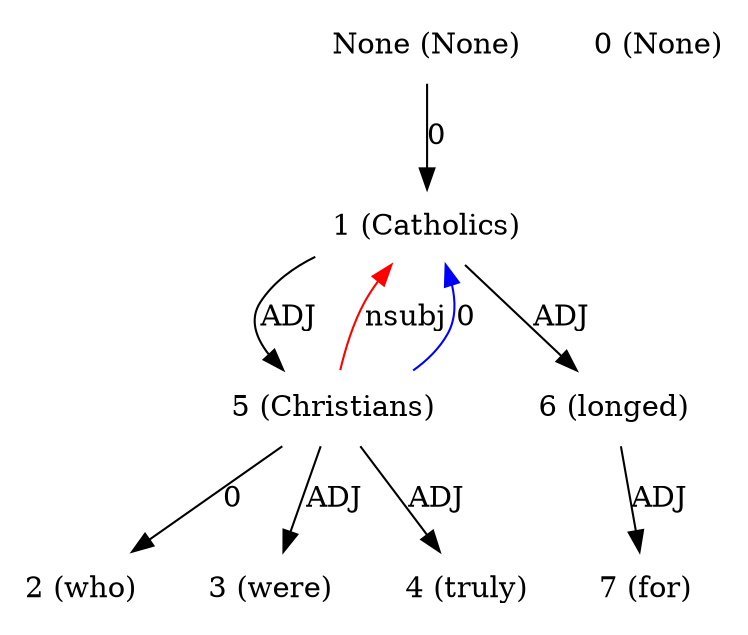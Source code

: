 digraph G{
edge [dir=forward]
node [shape=plaintext]

None [label="None (None)"]
None -> 1 [label="0"]
0 [label="0 (None)"]
1 [label="1 (Catholics)"]
1 -> 5 [label="ADJ"]
1 -> 6 [label="ADJ"]
5 -> 1 [label="nsubj", color="red"]
2 [label="2 (who)"]
3 [label="3 (were)"]
4 [label="4 (truly)"]
5 [label="5 (Christians)"]
5 -> 2 [label="0"]
5 -> 1 [label="0", color="blue"]
5 -> 3 [label="ADJ"]
5 -> 4 [label="ADJ"]
6 [label="6 (longed)"]
6 -> 7 [label="ADJ"]
7 [label="7 (for)"]
}
